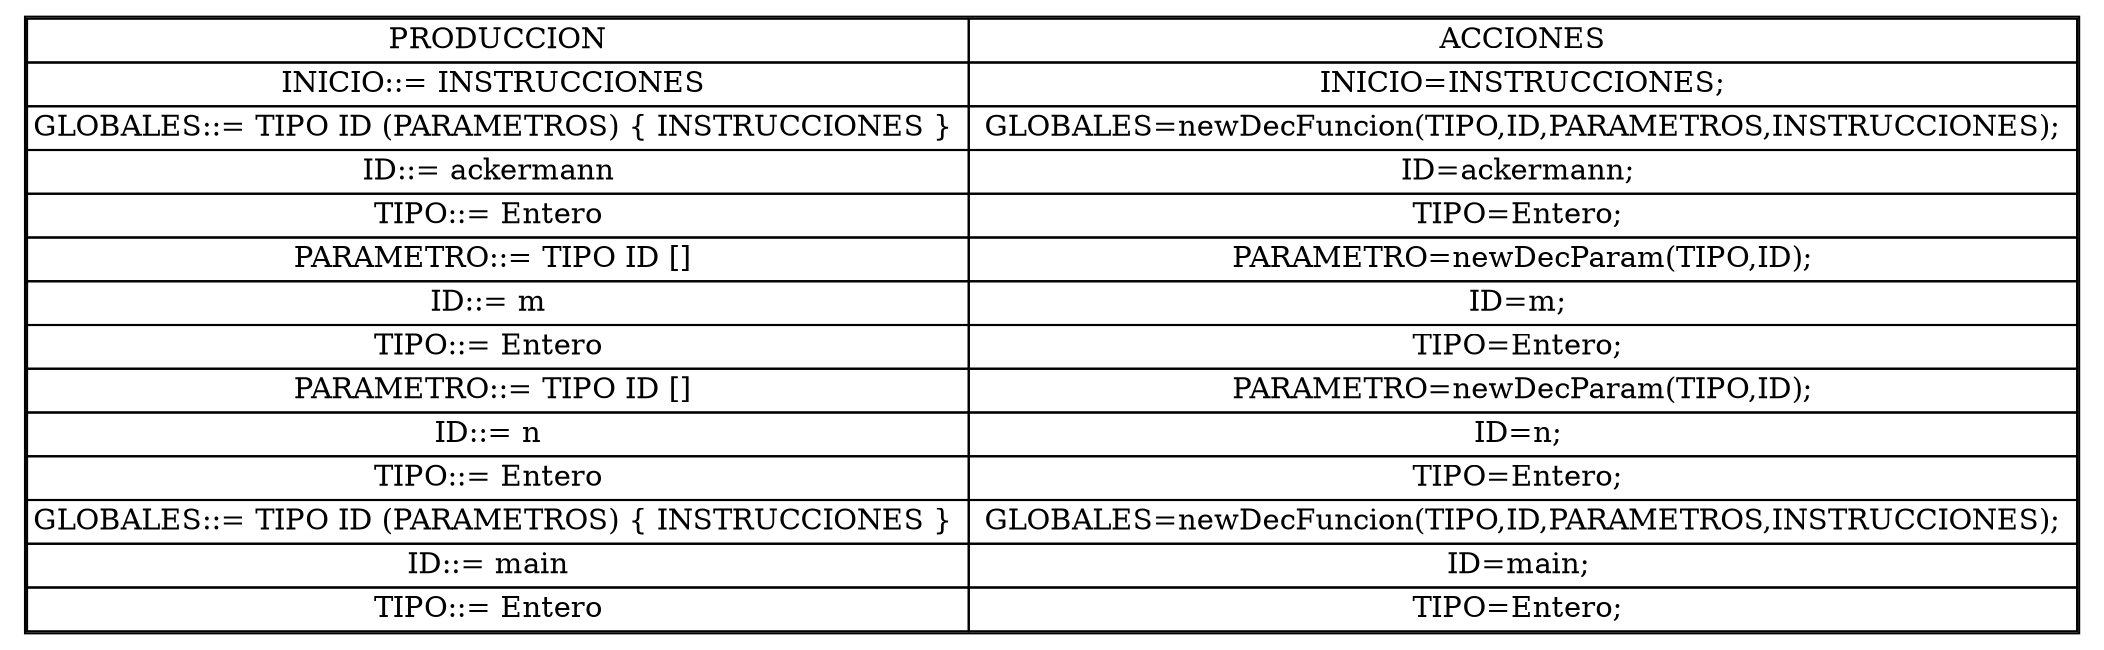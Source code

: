 digraph {
node0 [    shape=plaintext
    label=<

      <table cellspacing='0'>
      <tr><td>PRODUCCION</td><td>ACCIONES</td></tr>
<tr><td>INICIO::= INSTRUCCIONES </td><td> INICIO=INSTRUCCIONES; </td></tr>
<tr><td>GLOBALES::= TIPO ID (PARAMETROS) { INSTRUCCIONES } </td><td> GLOBALES=newDecFuncion(TIPO,ID,PARAMETROS,INSTRUCCIONES); </td></tr>
<tr><td>ID::= ackermann  </td><td> ID=ackermann;  </td></tr>
<tr><td>TIPO::= Entero  </td><td> TIPO=Entero;  </td></tr><tr><td>PARAMETRO::= TIPO ID [] </td><td> PARAMETRO=newDecParam(TIPO,ID); </td></tr>
<tr><td>ID::= m  </td><td> ID=m;  </td></tr>
<tr><td>TIPO::= Entero  </td><td> TIPO=Entero;  </td></tr><tr><td>PARAMETRO::= TIPO ID [] </td><td> PARAMETRO=newDecParam(TIPO,ID); </td></tr>
<tr><td>ID::= n  </td><td> ID=n;  </td></tr>
<tr><td>TIPO::= Entero  </td><td> TIPO=Entero;  </td></tr>
<tr><td>GLOBALES::= TIPO ID (PARAMETROS) { INSTRUCCIONES } </td><td> GLOBALES=newDecFuncion(TIPO,ID,PARAMETROS,INSTRUCCIONES); </td></tr>
<tr><td>ID::= main  </td><td> ID=main;  </td></tr>
<tr><td>TIPO::= Entero  </td><td> TIPO=Entero;  </td></tr>
    </table>
>];}